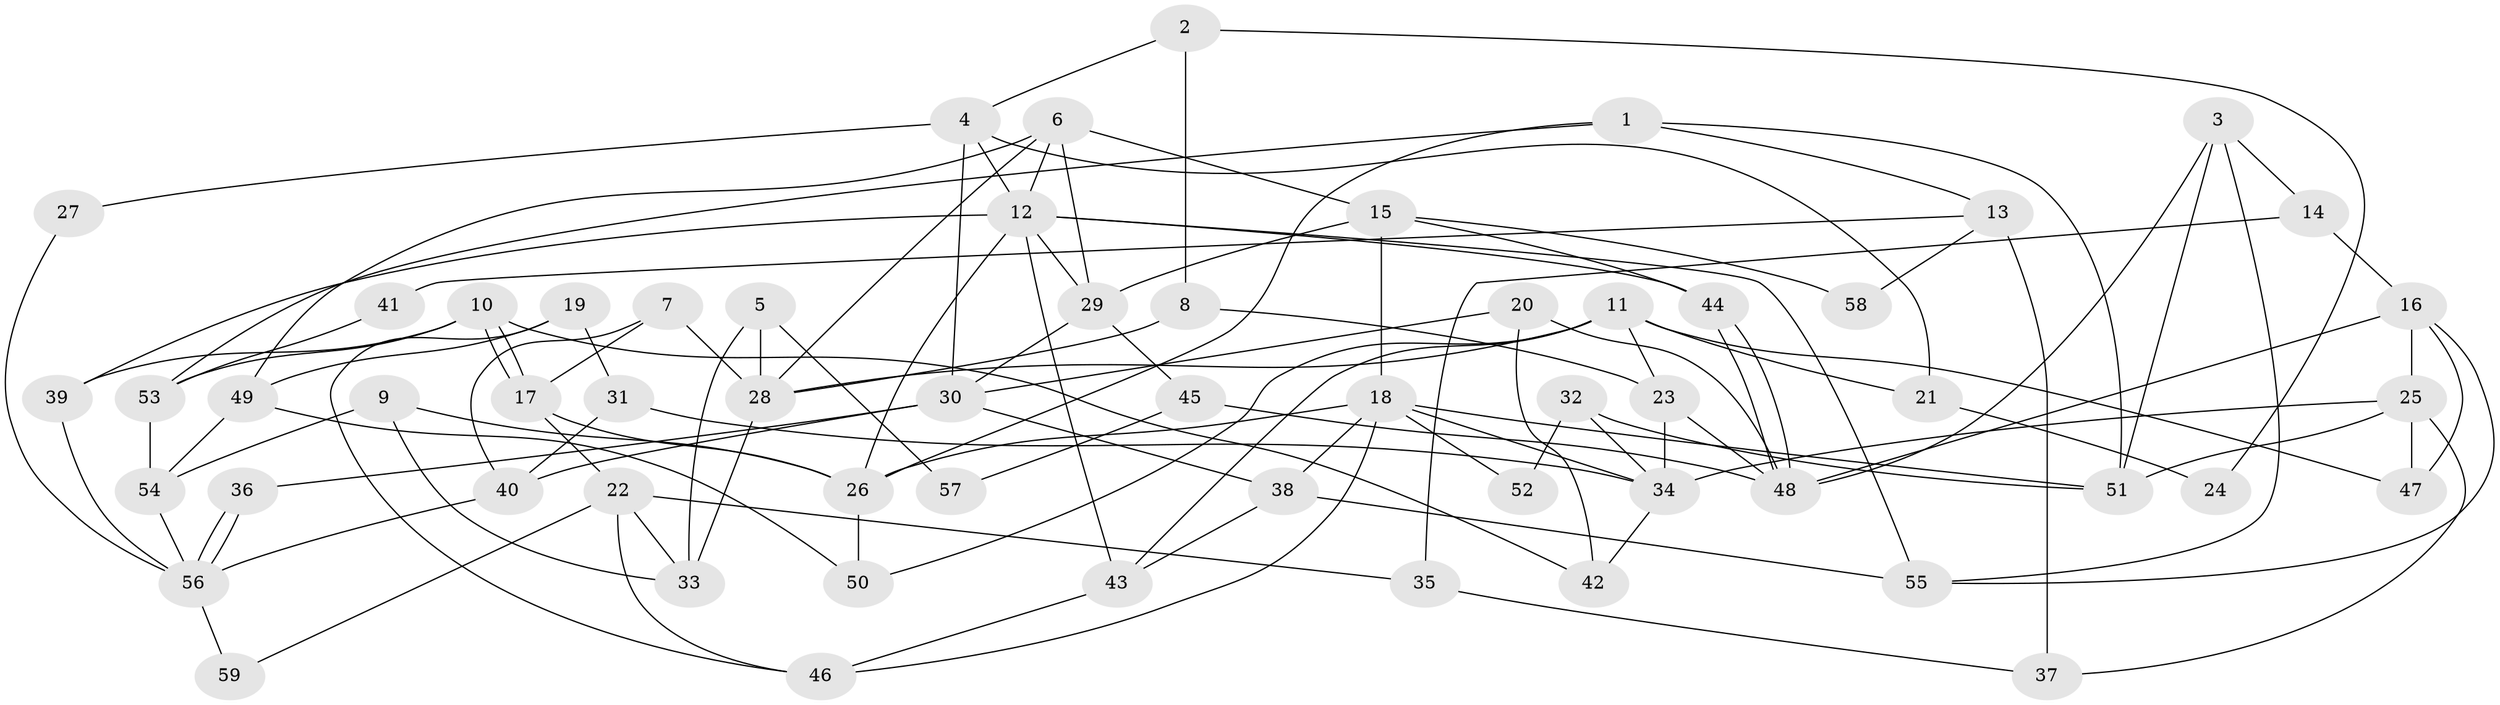 // Generated by graph-tools (version 1.1) at 2025/51/03/09/25 04:51:29]
// undirected, 59 vertices, 118 edges
graph export_dot {
graph [start="1"]
  node [color=gray90,style=filled];
  1;
  2;
  3;
  4;
  5;
  6;
  7;
  8;
  9;
  10;
  11;
  12;
  13;
  14;
  15;
  16;
  17;
  18;
  19;
  20;
  21;
  22;
  23;
  24;
  25;
  26;
  27;
  28;
  29;
  30;
  31;
  32;
  33;
  34;
  35;
  36;
  37;
  38;
  39;
  40;
  41;
  42;
  43;
  44;
  45;
  46;
  47;
  48;
  49;
  50;
  51;
  52;
  53;
  54;
  55;
  56;
  57;
  58;
  59;
  1 -- 53;
  1 -- 26;
  1 -- 13;
  1 -- 51;
  2 -- 4;
  2 -- 8;
  2 -- 24;
  3 -- 51;
  3 -- 48;
  3 -- 14;
  3 -- 55;
  4 -- 12;
  4 -- 30;
  4 -- 21;
  4 -- 27;
  5 -- 28;
  5 -- 33;
  5 -- 57;
  6 -- 12;
  6 -- 15;
  6 -- 28;
  6 -- 29;
  6 -- 49;
  7 -- 17;
  7 -- 28;
  7 -- 40;
  8 -- 23;
  8 -- 28;
  9 -- 26;
  9 -- 33;
  9 -- 54;
  10 -- 17;
  10 -- 17;
  10 -- 39;
  10 -- 42;
  10 -- 53;
  11 -- 43;
  11 -- 23;
  11 -- 21;
  11 -- 28;
  11 -- 47;
  11 -- 50;
  12 -- 29;
  12 -- 44;
  12 -- 26;
  12 -- 39;
  12 -- 43;
  12 -- 55;
  13 -- 37;
  13 -- 41;
  13 -- 58;
  14 -- 16;
  14 -- 35;
  15 -- 29;
  15 -- 18;
  15 -- 44;
  15 -- 58;
  16 -- 47;
  16 -- 55;
  16 -- 25;
  16 -- 48;
  17 -- 26;
  17 -- 22;
  18 -- 26;
  18 -- 51;
  18 -- 34;
  18 -- 38;
  18 -- 46;
  18 -- 52;
  19 -- 46;
  19 -- 31;
  19 -- 49;
  20 -- 30;
  20 -- 48;
  20 -- 42;
  21 -- 24;
  22 -- 46;
  22 -- 33;
  22 -- 35;
  22 -- 59;
  23 -- 48;
  23 -- 34;
  25 -- 34;
  25 -- 37;
  25 -- 47;
  25 -- 51;
  26 -- 50;
  27 -- 56;
  28 -- 33;
  29 -- 30;
  29 -- 45;
  30 -- 38;
  30 -- 40;
  30 -- 36;
  31 -- 40;
  31 -- 34;
  32 -- 51;
  32 -- 34;
  32 -- 52;
  34 -- 42;
  35 -- 37;
  36 -- 56;
  36 -- 56;
  38 -- 55;
  38 -- 43;
  39 -- 56;
  40 -- 56;
  41 -- 53;
  43 -- 46;
  44 -- 48;
  44 -- 48;
  45 -- 48;
  45 -- 57;
  49 -- 50;
  49 -- 54;
  53 -- 54;
  54 -- 56;
  56 -- 59;
}
